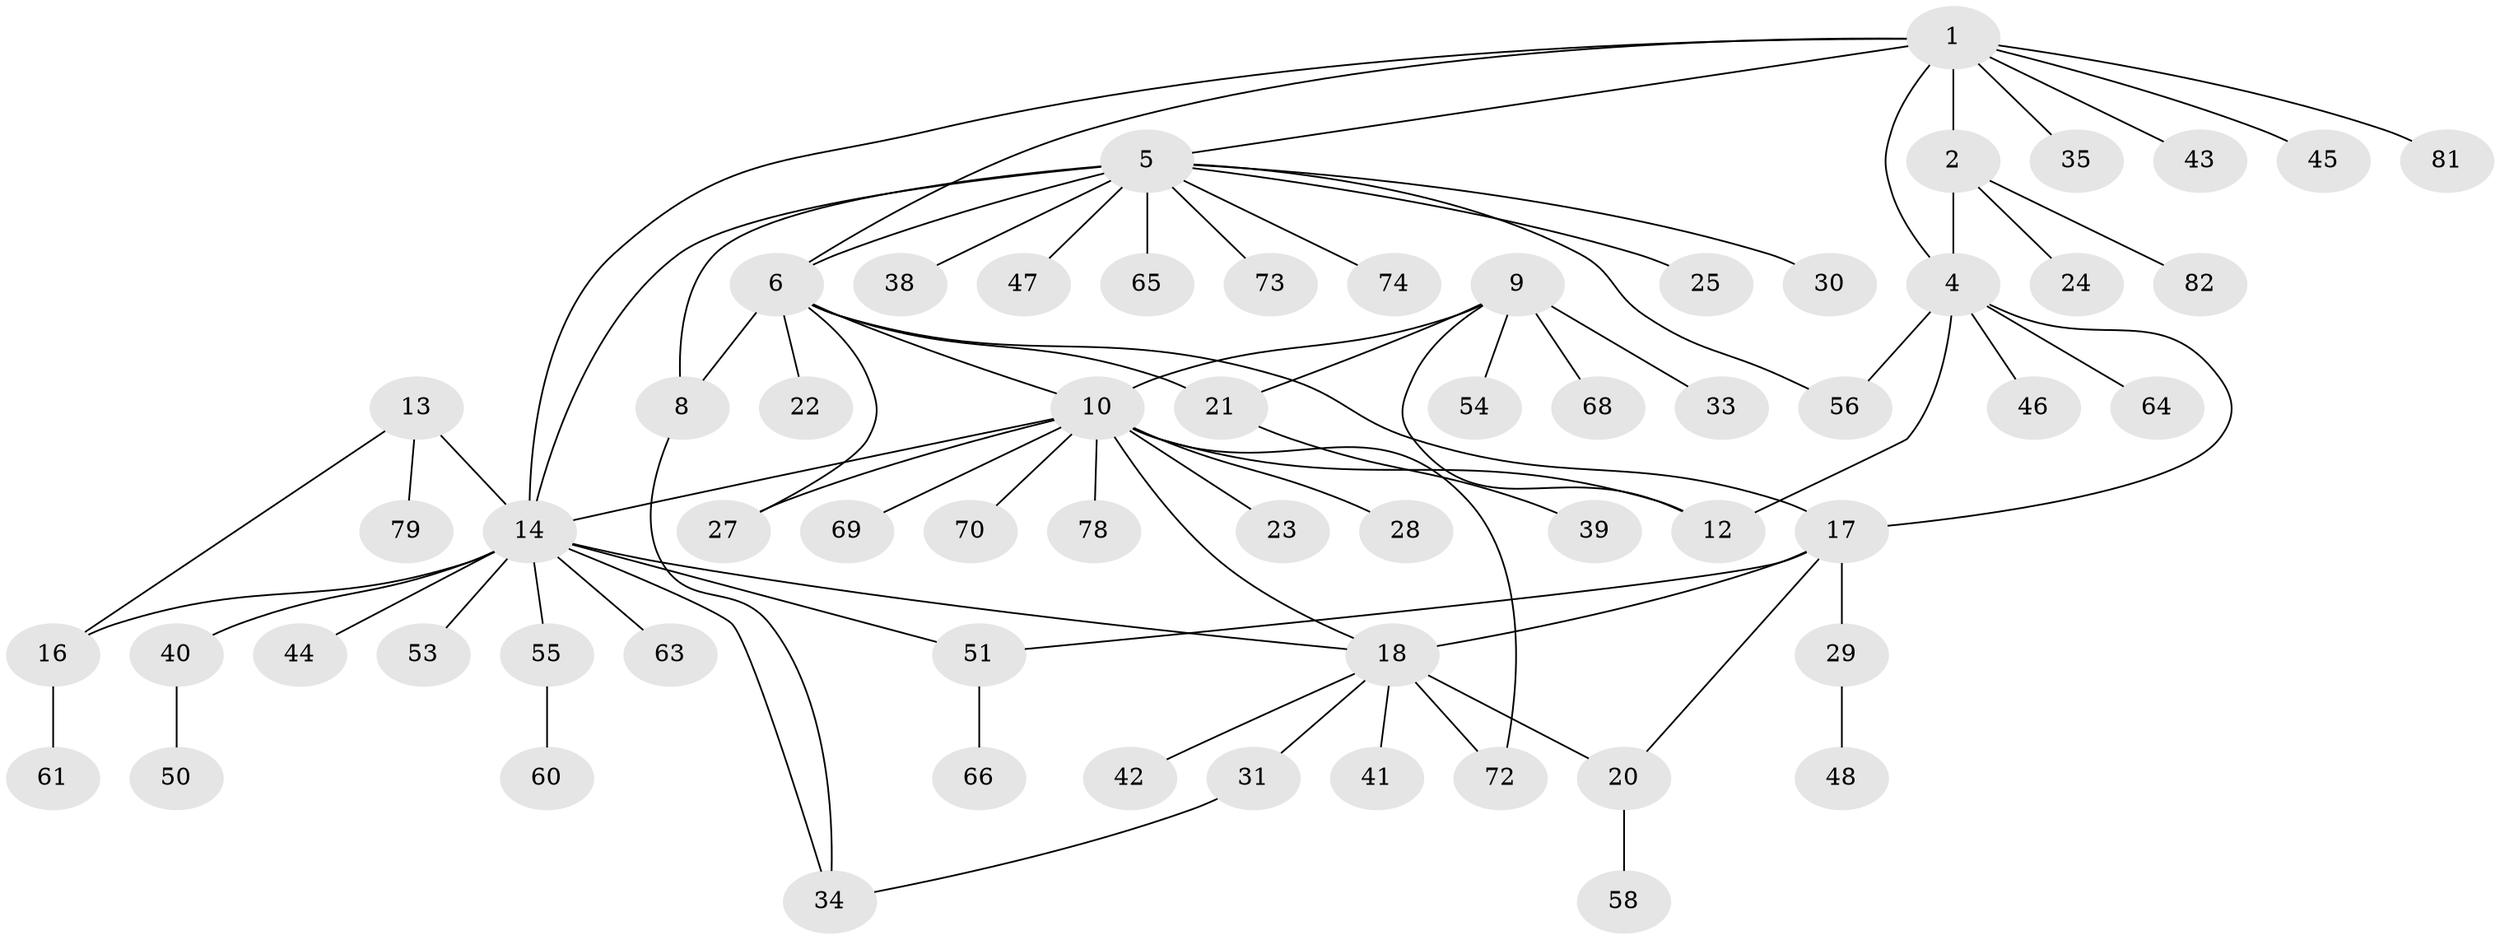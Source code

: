 // Generated by graph-tools (version 1.1) at 2025/52/02/27/25 19:52:20]
// undirected, 62 vertices, 80 edges
graph export_dot {
graph [start="1"]
  node [color=gray90,style=filled];
  1 [super="+32"];
  2 [super="+3"];
  4 [super="+26"];
  5 [super="+57"];
  6 [super="+7"];
  8;
  9 [super="+80"];
  10 [super="+11"];
  12;
  13 [super="+37"];
  14 [super="+15"];
  16 [super="+67"];
  17 [super="+75"];
  18 [super="+19"];
  20 [super="+52"];
  21 [super="+62"];
  22;
  23;
  24;
  25;
  27;
  28;
  29 [super="+49"];
  30;
  31;
  33;
  34 [super="+36"];
  35 [super="+59"];
  38;
  39 [super="+84"];
  40 [super="+71"];
  41;
  42;
  43;
  44;
  45;
  46;
  47 [super="+77"];
  48;
  50;
  51;
  53;
  54 [super="+83"];
  55;
  56 [super="+76"];
  58;
  60;
  61;
  63;
  64;
  65;
  66;
  68;
  69;
  70;
  72;
  73;
  74;
  78;
  79;
  81;
  82;
  1 -- 2 [weight=2];
  1 -- 4;
  1 -- 35;
  1 -- 43;
  1 -- 45;
  1 -- 81;
  1 -- 14;
  1 -- 5;
  1 -- 6;
  2 -- 4 [weight=2];
  2 -- 24;
  2 -- 82;
  4 -- 12;
  4 -- 17;
  4 -- 46;
  4 -- 56;
  4 -- 64;
  5 -- 6 [weight=2];
  5 -- 8;
  5 -- 14;
  5 -- 25;
  5 -- 30;
  5 -- 38;
  5 -- 47;
  5 -- 56;
  5 -- 65;
  5 -- 73;
  5 -- 74;
  6 -- 8 [weight=2];
  6 -- 21;
  6 -- 10;
  6 -- 17;
  6 -- 22;
  6 -- 27;
  8 -- 34;
  9 -- 10 [weight=2];
  9 -- 12;
  9 -- 21;
  9 -- 33;
  9 -- 54;
  9 -- 68;
  10 -- 12 [weight=2];
  10 -- 23;
  10 -- 28;
  10 -- 69;
  10 -- 70;
  10 -- 78;
  10 -- 18;
  10 -- 72;
  10 -- 27;
  10 -- 14;
  13 -- 14 [weight=2];
  13 -- 16;
  13 -- 79;
  14 -- 16 [weight=2];
  14 -- 18;
  14 -- 34;
  14 -- 53;
  14 -- 55;
  14 -- 40;
  14 -- 44;
  14 -- 51;
  14 -- 63;
  16 -- 61;
  17 -- 18 [weight=2];
  17 -- 20;
  17 -- 29;
  17 -- 51;
  18 -- 20 [weight=2];
  18 -- 31;
  18 -- 72;
  18 -- 42;
  18 -- 41;
  20 -- 58;
  21 -- 39;
  29 -- 48;
  31 -- 34;
  40 -- 50;
  51 -- 66;
  55 -- 60;
}
